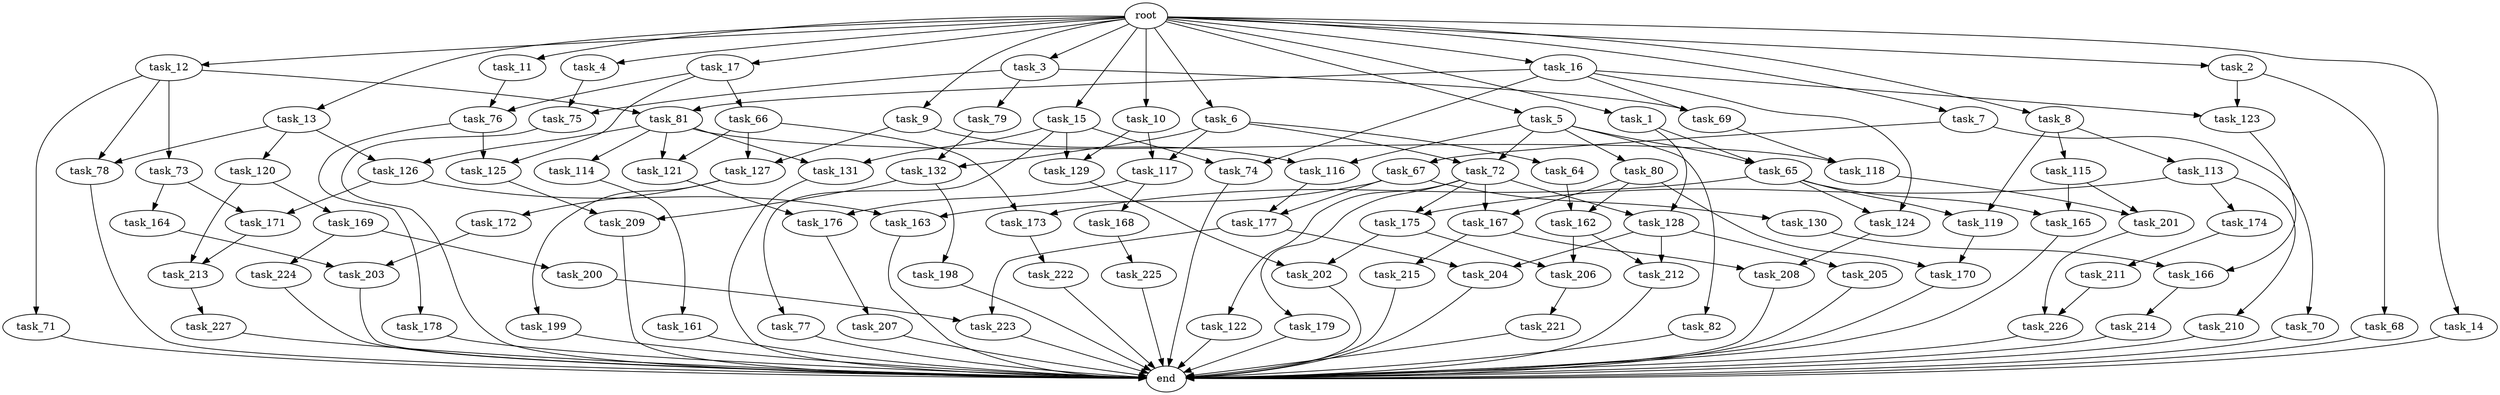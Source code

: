 digraph G {
  task_214 [size="773094113.280000"];
  task_177 [size="12799002542.080000"];
  task_171 [size="9964324126.719999"];
  task_207 [size="6957847019.520000"];
  task_15 [size="10.240000"];
  task_128 [size="6356551598.080000"];
  task_114 [size="5497558138.880000"];
  task_121 [size="5841155522.560000"];
  task_176 [size="14087492730.880001"];
  task_79 [size="6957847019.520000"];
  task_209 [size="8589934592.000000"];
  root [size="0.000000"];
  task_179 [size="4209067950.080000"];
  task_16 [size="10.240000"];
  task_68 [size="4209067950.080000"];
  task_162 [size="8332236554.240000"];
  task_223 [size="8589934592.000000"];
  task_74 [size="11166914969.600000"];
  task_1 [size="10.240000"];
  task_64 [size="6957847019.520000"];
  task_72 [size="11166914969.600000"];
  task_11 [size="10.240000"];
  task_227 [size="6957847019.520000"];
  task_2 [size="10.240000"];
  task_226 [size="4294967296.000000"];
  task_127 [size="1116691496.960000"];
  task_66 [size="8589934592.000000"];
  task_123 [size="11166914969.600000"];
  task_211 [size="5497558138.880000"];
  task_166 [size="2491081031.680000"];
  task_81 [size="7301444403.200000"];
  task_122 [size="4209067950.080000"];
  task_178 [size="8589934592.000000"];
  task_17 [size="10.240000"];
  task_174 [size="6957847019.520000"];
  task_199 [size="1374389534.720000"];
  task_221 [size="5497558138.880000"];
  task_67 [size="4209067950.080000"];
  task_10 [size="10.240000"];
  task_203 [size="17179869184.000000"];
  task_172 [size="1374389534.720000"];
  task_13 [size="10.240000"];
  task_77 [size="4209067950.080000"];
  task_163 [size="12799002542.080000"];
  task_167 [size="5583457484.800000"];
  task_70 [size="4209067950.080000"];
  task_80 [size="4209067950.080000"];
  end [size="0.000000"];
  task_170 [size="1717986918.400000"];
  task_9 [size="10.240000"];
  task_78 [size="4552665333.760000"];
  task_165 [size="4294967296.000000"];
  task_225 [size="6957847019.520000"];
  task_222 [size="2147483648.000000"];
  task_69 [size="13915694039.040001"];
  task_202 [size="3865470566.400000"];
  task_118 [size="6871947673.600000"];
  task_224 [size="343597383.680000"];
  task_201 [size="3521873182.720000"];
  task_65 [size="6356551598.080000"];
  task_212 [size="11682311045.120001"];
  task_198 [size="3092376453.120000"];
  task_168 [size="8589934592.000000"];
  task_206 [size="11682311045.120001"];
  task_12 [size="10.240000"];
  task_129 [size="8418135900.160000"];
  task_3 [size="10.240000"];
  task_126 [size="9706626088.960001"];
  task_205 [size="3092376453.120000"];
  task_169 [size="4209067950.080000"];
  task_5 [size="10.240000"];
  task_76 [size="15547781611.520000"];
  task_115 [size="1374389534.720000"];
  task_8 [size="10.240000"];
  task_161 [size="8589934592.000000"];
  task_73 [size="343597383.680000"];
  task_14 [size="10.240000"];
  task_116 [size="4982162063.360000"];
  task_4 [size="10.240000"];
  task_119 [size="3521873182.720000"];
  task_164 [size="1374389534.720000"];
  task_213 [size="5583457484.800000"];
  task_113 [size="1374389534.720000"];
  task_175 [size="11166914969.600000"];
  task_210 [size="6957847019.520000"];
  task_82 [size="4209067950.080000"];
  task_120 [size="4209067950.080000"];
  task_125 [size="17179869184.000000"];
  task_6 [size="10.240000"];
  task_215 [size="8589934592.000000"];
  task_208 [size="12799002542.080000"];
  task_130 [size="4209067950.080000"];
  task_124 [size="9105330667.520000"];
  task_117 [size="11166914969.600000"];
  task_173 [size="2491081031.680000"];
  task_132 [size="8332236554.240000"];
  task_200 [size="343597383.680000"];
  task_204 [size="8589934592.000000"];
  task_131 [size="9706626088.960001"];
  task_7 [size="10.240000"];
  task_71 [size="343597383.680000"];
  task_75 [size="12455405158.400000"];

  task_214 -> end [size="1.000000"];
  task_177 -> task_204 [size="536870912.000000"];
  task_177 -> task_223 [size="536870912.000000"];
  task_171 -> task_213 [size="134217728.000000"];
  task_207 -> end [size="1.000000"];
  task_15 -> task_74 [size="411041792.000000"];
  task_15 -> task_131 [size="411041792.000000"];
  task_15 -> task_77 [size="411041792.000000"];
  task_15 -> task_129 [size="411041792.000000"];
  task_128 -> task_212 [size="301989888.000000"];
  task_128 -> task_204 [size="301989888.000000"];
  task_128 -> task_205 [size="301989888.000000"];
  task_114 -> task_161 [size="838860800.000000"];
  task_121 -> task_176 [size="536870912.000000"];
  task_176 -> task_207 [size="679477248.000000"];
  task_79 -> task_132 [size="134217728.000000"];
  task_209 -> end [size="1.000000"];
  root -> task_8 [size="1.000000"];
  root -> task_9 [size="1.000000"];
  root -> task_16 [size="1.000000"];
  root -> task_14 [size="1.000000"];
  root -> task_6 [size="1.000000"];
  root -> task_4 [size="1.000000"];
  root -> task_5 [size="1.000000"];
  root -> task_1 [size="1.000000"];
  root -> task_13 [size="1.000000"];
  root -> task_15 [size="1.000000"];
  root -> task_11 [size="1.000000"];
  root -> task_3 [size="1.000000"];
  root -> task_12 [size="1.000000"];
  root -> task_2 [size="1.000000"];
  root -> task_10 [size="1.000000"];
  root -> task_7 [size="1.000000"];
  root -> task_17 [size="1.000000"];
  task_179 -> end [size="1.000000"];
  task_16 -> task_69 [size="679477248.000000"];
  task_16 -> task_123 [size="679477248.000000"];
  task_16 -> task_81 [size="679477248.000000"];
  task_16 -> task_124 [size="679477248.000000"];
  task_16 -> task_74 [size="679477248.000000"];
  task_68 -> end [size="1.000000"];
  task_162 -> task_212 [size="838860800.000000"];
  task_162 -> task_206 [size="838860800.000000"];
  task_223 -> end [size="1.000000"];
  task_74 -> end [size="1.000000"];
  task_1 -> task_128 [size="209715200.000000"];
  task_1 -> task_65 [size="209715200.000000"];
  task_64 -> task_162 [size="679477248.000000"];
  task_72 -> task_175 [size="411041792.000000"];
  task_72 -> task_128 [size="411041792.000000"];
  task_72 -> task_179 [size="411041792.000000"];
  task_72 -> task_122 [size="411041792.000000"];
  task_72 -> task_167 [size="411041792.000000"];
  task_11 -> task_76 [size="679477248.000000"];
  task_227 -> end [size="1.000000"];
  task_2 -> task_68 [size="411041792.000000"];
  task_2 -> task_123 [size="411041792.000000"];
  task_226 -> end [size="1.000000"];
  task_127 -> task_199 [size="134217728.000000"];
  task_127 -> task_172 [size="134217728.000000"];
  task_66 -> task_127 [size="33554432.000000"];
  task_66 -> task_173 [size="33554432.000000"];
  task_66 -> task_121 [size="33554432.000000"];
  task_123 -> task_166 [size="33554432.000000"];
  task_211 -> task_226 [size="209715200.000000"];
  task_166 -> task_214 [size="75497472.000000"];
  task_81 -> task_121 [size="536870912.000000"];
  task_81 -> task_118 [size="536870912.000000"];
  task_81 -> task_131 [size="536870912.000000"];
  task_81 -> task_126 [size="536870912.000000"];
  task_81 -> task_114 [size="536870912.000000"];
  task_122 -> end [size="1.000000"];
  task_178 -> end [size="1.000000"];
  task_17 -> task_125 [size="838860800.000000"];
  task_17 -> task_66 [size="838860800.000000"];
  task_17 -> task_76 [size="838860800.000000"];
  task_174 -> task_211 [size="536870912.000000"];
  task_199 -> end [size="1.000000"];
  task_221 -> end [size="1.000000"];
  task_67 -> task_163 [size="411041792.000000"];
  task_67 -> task_177 [size="411041792.000000"];
  task_67 -> task_130 [size="411041792.000000"];
  task_10 -> task_117 [size="411041792.000000"];
  task_10 -> task_129 [size="411041792.000000"];
  task_203 -> end [size="1.000000"];
  task_172 -> task_203 [size="838860800.000000"];
  task_13 -> task_120 [size="411041792.000000"];
  task_13 -> task_78 [size="411041792.000000"];
  task_13 -> task_126 [size="411041792.000000"];
  task_77 -> end [size="1.000000"];
  task_163 -> end [size="1.000000"];
  task_167 -> task_215 [size="838860800.000000"];
  task_167 -> task_208 [size="838860800.000000"];
  task_70 -> end [size="1.000000"];
  task_80 -> task_162 [size="134217728.000000"];
  task_80 -> task_170 [size="134217728.000000"];
  task_80 -> task_167 [size="134217728.000000"];
  task_170 -> end [size="1.000000"];
  task_9 -> task_127 [size="75497472.000000"];
  task_9 -> task_116 [size="75497472.000000"];
  task_78 -> end [size="1.000000"];
  task_165 -> end [size="1.000000"];
  task_225 -> end [size="1.000000"];
  task_222 -> end [size="1.000000"];
  task_69 -> task_118 [size="134217728.000000"];
  task_202 -> end [size="1.000000"];
  task_118 -> task_201 [size="134217728.000000"];
  task_224 -> end [size="1.000000"];
  task_201 -> task_226 [size="209715200.000000"];
  task_65 -> task_173 [size="209715200.000000"];
  task_65 -> task_119 [size="209715200.000000"];
  task_65 -> task_124 [size="209715200.000000"];
  task_65 -> task_165 [size="209715200.000000"];
  task_212 -> end [size="1.000000"];
  task_198 -> end [size="1.000000"];
  task_168 -> task_225 [size="679477248.000000"];
  task_206 -> task_221 [size="536870912.000000"];
  task_12 -> task_73 [size="33554432.000000"];
  task_12 -> task_78 [size="33554432.000000"];
  task_12 -> task_81 [size="33554432.000000"];
  task_12 -> task_71 [size="33554432.000000"];
  task_129 -> task_202 [size="75497472.000000"];
  task_3 -> task_69 [size="679477248.000000"];
  task_3 -> task_75 [size="679477248.000000"];
  task_3 -> task_79 [size="679477248.000000"];
  task_126 -> task_171 [size="838860800.000000"];
  task_126 -> task_163 [size="838860800.000000"];
  task_205 -> end [size="1.000000"];
  task_169 -> task_200 [size="33554432.000000"];
  task_169 -> task_224 [size="33554432.000000"];
  task_5 -> task_80 [size="411041792.000000"];
  task_5 -> task_72 [size="411041792.000000"];
  task_5 -> task_116 [size="411041792.000000"];
  task_5 -> task_65 [size="411041792.000000"];
  task_5 -> task_82 [size="411041792.000000"];
  task_76 -> task_178 [size="838860800.000000"];
  task_76 -> task_125 [size="838860800.000000"];
  task_115 -> task_165 [size="209715200.000000"];
  task_115 -> task_201 [size="209715200.000000"];
  task_8 -> task_113 [size="134217728.000000"];
  task_8 -> task_119 [size="134217728.000000"];
  task_8 -> task_115 [size="134217728.000000"];
  task_161 -> end [size="1.000000"];
  task_73 -> task_171 [size="134217728.000000"];
  task_73 -> task_164 [size="134217728.000000"];
  task_14 -> end [size="1.000000"];
  task_116 -> task_177 [size="838860800.000000"];
  task_4 -> task_75 [size="536870912.000000"];
  task_119 -> task_170 [size="33554432.000000"];
  task_164 -> task_203 [size="838860800.000000"];
  task_213 -> task_227 [size="679477248.000000"];
  task_113 -> task_210 [size="679477248.000000"];
  task_113 -> task_175 [size="679477248.000000"];
  task_113 -> task_174 [size="679477248.000000"];
  task_175 -> task_202 [size="301989888.000000"];
  task_175 -> task_206 [size="301989888.000000"];
  task_210 -> end [size="1.000000"];
  task_82 -> end [size="1.000000"];
  task_120 -> task_213 [size="411041792.000000"];
  task_120 -> task_169 [size="411041792.000000"];
  task_125 -> task_209 [size="536870912.000000"];
  task_6 -> task_72 [size="679477248.000000"];
  task_6 -> task_117 [size="679477248.000000"];
  task_6 -> task_64 [size="679477248.000000"];
  task_6 -> task_132 [size="679477248.000000"];
  task_215 -> end [size="1.000000"];
  task_208 -> end [size="1.000000"];
  task_130 -> task_166 [size="209715200.000000"];
  task_124 -> task_208 [size="411041792.000000"];
  task_117 -> task_176 [size="838860800.000000"];
  task_117 -> task_168 [size="838860800.000000"];
  task_173 -> task_222 [size="209715200.000000"];
  task_132 -> task_198 [size="301989888.000000"];
  task_132 -> task_209 [size="301989888.000000"];
  task_200 -> task_223 [size="301989888.000000"];
  task_204 -> end [size="1.000000"];
  task_131 -> end [size="1.000000"];
  task_7 -> task_67 [size="411041792.000000"];
  task_7 -> task_70 [size="411041792.000000"];
  task_71 -> end [size="1.000000"];
  task_75 -> end [size="1.000000"];
}
